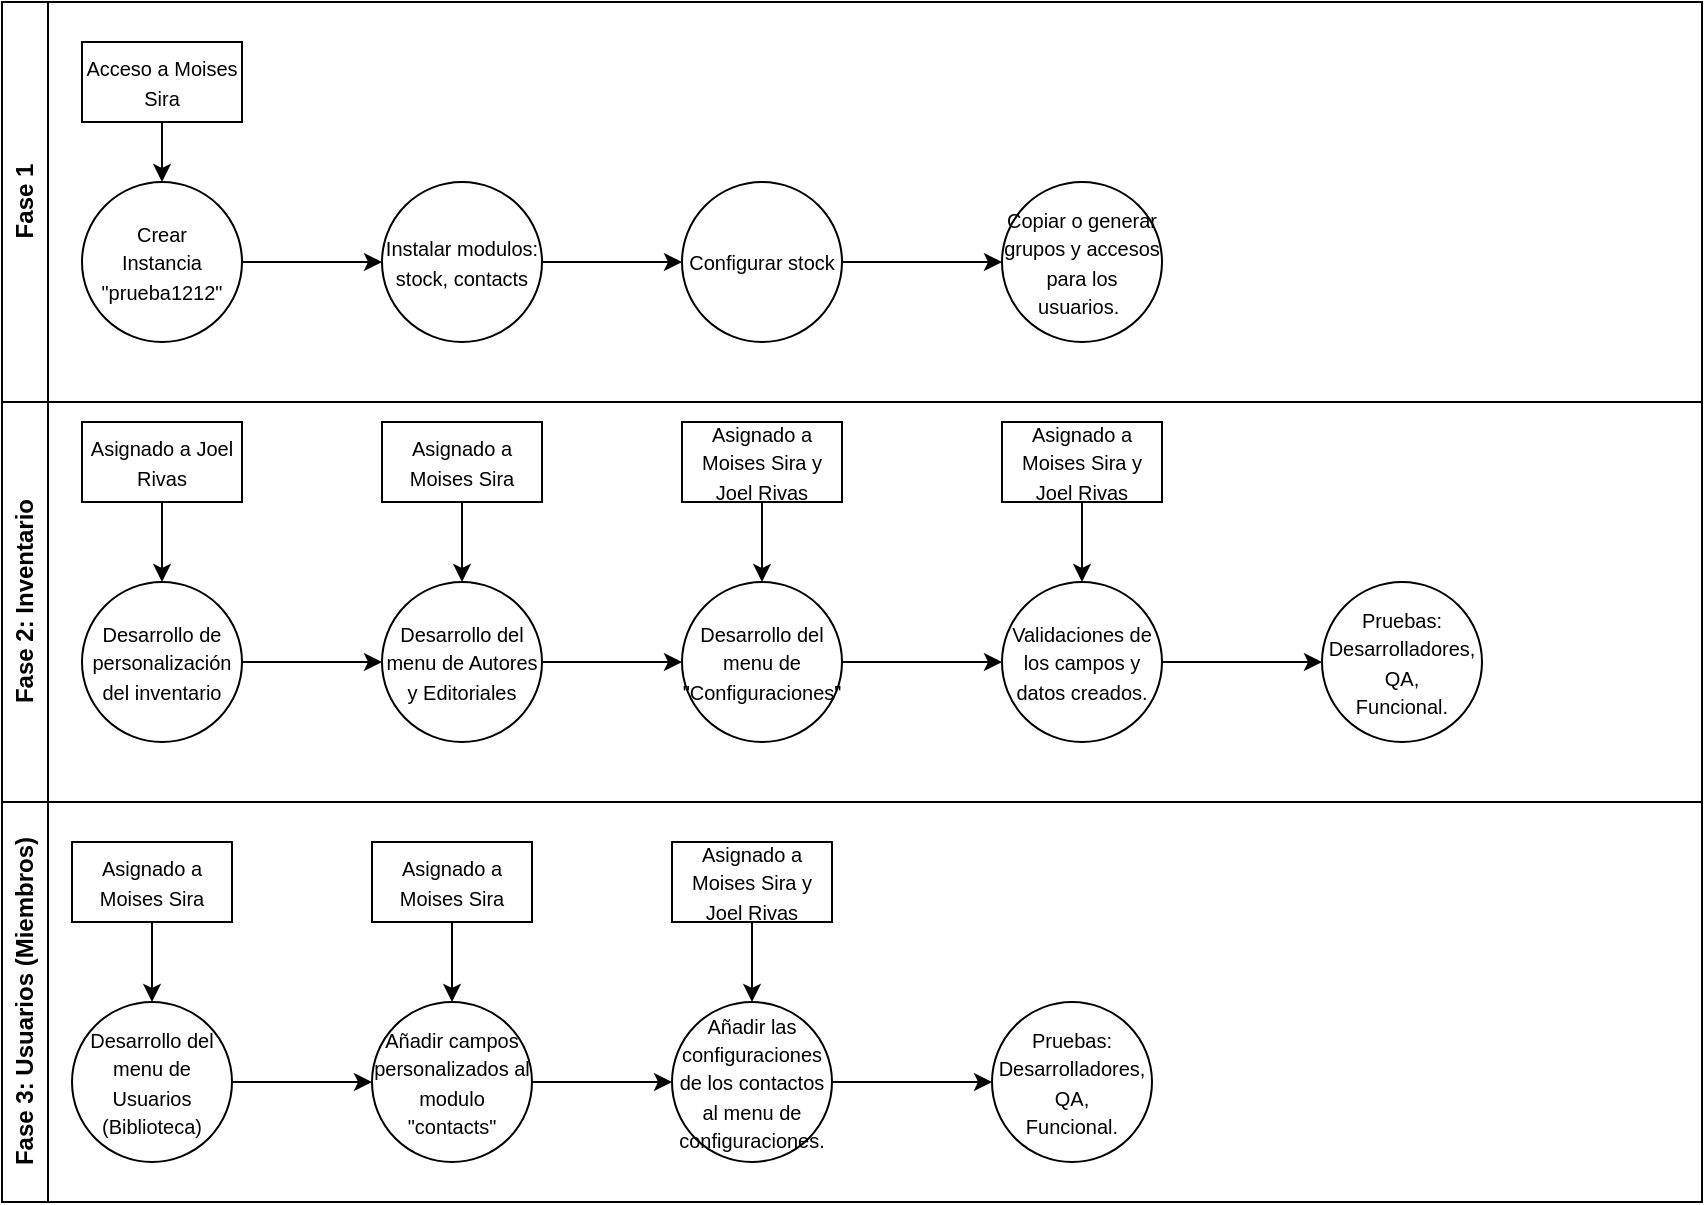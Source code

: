 <mxfile version="20.6.2" type="github">
  <diagram id="kgpKYQtTHZ0yAKxKKP6v" name="Page-1">
    <mxGraphModel dx="942" dy="640" grid="1" gridSize="10" guides="1" tooltips="1" connect="1" arrows="1" fold="1" page="1" pageScale="1" pageWidth="850" pageHeight="1100" math="0" shadow="0">
      <root>
        <mxCell id="0" />
        <mxCell id="1" parent="0" />
        <mxCell id="xgQsiTBr6rp2fh7jCePE-2" value="Fase 1" style="swimlane;horizontal=0;whiteSpace=wrap;html=1;" vertex="1" parent="1">
          <mxGeometry width="850" height="200" as="geometry" />
        </mxCell>
        <mxCell id="xgQsiTBr6rp2fh7jCePE-9" value="" style="edgeStyle=orthogonalEdgeStyle;rounded=0;orthogonalLoop=1;jettySize=auto;html=1;fontSize=10;" edge="1" parent="xgQsiTBr6rp2fh7jCePE-2" source="xgQsiTBr6rp2fh7jCePE-7" target="xgQsiTBr6rp2fh7jCePE-8">
          <mxGeometry relative="1" as="geometry" />
        </mxCell>
        <mxCell id="xgQsiTBr6rp2fh7jCePE-15" value="" style="edgeStyle=orthogonalEdgeStyle;rounded=0;orthogonalLoop=1;jettySize=auto;html=1;fontSize=10;" edge="1" parent="xgQsiTBr6rp2fh7jCePE-2" source="xgQsiTBr6rp2fh7jCePE-14" target="xgQsiTBr6rp2fh7jCePE-7">
          <mxGeometry relative="1" as="geometry" />
        </mxCell>
        <mxCell id="xgQsiTBr6rp2fh7jCePE-7" value="&lt;font style=&quot;font-size: 10px;&quot;&gt;Crear&lt;br&gt;Instancia&lt;br&gt;&quot;prueba1212&quot;&lt;/font&gt;" style="ellipse;whiteSpace=wrap;html=1;aspect=fixed;" vertex="1" parent="xgQsiTBr6rp2fh7jCePE-2">
          <mxGeometry x="40" y="90" width="80" height="80" as="geometry" />
        </mxCell>
        <mxCell id="xgQsiTBr6rp2fh7jCePE-11" value="" style="edgeStyle=orthogonalEdgeStyle;rounded=0;orthogonalLoop=1;jettySize=auto;html=1;fontSize=10;" edge="1" parent="xgQsiTBr6rp2fh7jCePE-2" source="xgQsiTBr6rp2fh7jCePE-8" target="xgQsiTBr6rp2fh7jCePE-10">
          <mxGeometry relative="1" as="geometry" />
        </mxCell>
        <mxCell id="xgQsiTBr6rp2fh7jCePE-8" value="&lt;font style=&quot;font-size: 10px;&quot;&gt;Instalar modulos:&lt;br&gt;stock, contacts&lt;/font&gt;" style="ellipse;whiteSpace=wrap;html=1;aspect=fixed;" vertex="1" parent="xgQsiTBr6rp2fh7jCePE-2">
          <mxGeometry x="190" y="90" width="80" height="80" as="geometry" />
        </mxCell>
        <mxCell id="xgQsiTBr6rp2fh7jCePE-47" value="" style="edgeStyle=orthogonalEdgeStyle;rounded=0;orthogonalLoop=1;jettySize=auto;html=1;fontSize=10;" edge="1" parent="xgQsiTBr6rp2fh7jCePE-2" source="xgQsiTBr6rp2fh7jCePE-10" target="xgQsiTBr6rp2fh7jCePE-46">
          <mxGeometry relative="1" as="geometry" />
        </mxCell>
        <mxCell id="xgQsiTBr6rp2fh7jCePE-10" value="&lt;font style=&quot;font-size: 10px;&quot;&gt;Configurar stock&lt;/font&gt;" style="ellipse;whiteSpace=wrap;html=1;aspect=fixed;" vertex="1" parent="xgQsiTBr6rp2fh7jCePE-2">
          <mxGeometry x="340" y="90" width="80" height="80" as="geometry" />
        </mxCell>
        <mxCell id="xgQsiTBr6rp2fh7jCePE-14" value="&lt;font style=&quot;font-size: 10px;&quot;&gt;Acceso a Moises Sira&lt;/font&gt;" style="whiteSpace=wrap;html=1;" vertex="1" parent="xgQsiTBr6rp2fh7jCePE-2">
          <mxGeometry x="40" y="20" width="80" height="40" as="geometry" />
        </mxCell>
        <mxCell id="xgQsiTBr6rp2fh7jCePE-46" value="&lt;font style=&quot;font-size: 10px;&quot;&gt;Copiar o generar grupos y accesos para los usuarios.&lt;/font&gt;&amp;nbsp; " style="ellipse;whiteSpace=wrap;html=1;aspect=fixed;" vertex="1" parent="xgQsiTBr6rp2fh7jCePE-2">
          <mxGeometry x="500" y="90" width="80" height="80" as="geometry" />
        </mxCell>
        <mxCell id="xgQsiTBr6rp2fh7jCePE-3" value="Fase 2: Inventario" style="swimlane;horizontal=0;whiteSpace=wrap;html=1;" vertex="1" parent="1">
          <mxGeometry y="200" width="850" height="200" as="geometry" />
        </mxCell>
        <mxCell id="xgQsiTBr6rp2fh7jCePE-17" value="&lt;font style=&quot;font-size: 10px;&quot;&gt;Desarrollo de personalización del inventario&lt;/font&gt;" style="ellipse;whiteSpace=wrap;html=1;aspect=fixed;" vertex="1" parent="xgQsiTBr6rp2fh7jCePE-3">
          <mxGeometry x="40" y="90" width="80" height="80" as="geometry" />
        </mxCell>
        <mxCell id="xgQsiTBr6rp2fh7jCePE-19" value="&lt;font style=&quot;font-size: 10px;&quot;&gt;Desarrollo del menu de Autores y Editoriales&lt;/font&gt;" style="ellipse;whiteSpace=wrap;html=1;aspect=fixed;" vertex="1" parent="xgQsiTBr6rp2fh7jCePE-3">
          <mxGeometry x="190" y="90" width="80" height="80" as="geometry" />
        </mxCell>
        <mxCell id="xgQsiTBr6rp2fh7jCePE-16" value="" style="edgeStyle=orthogonalEdgeStyle;rounded=0;orthogonalLoop=1;jettySize=auto;html=1;fontSize=10;" edge="1" parent="xgQsiTBr6rp2fh7jCePE-3" source="xgQsiTBr6rp2fh7jCePE-17" target="xgQsiTBr6rp2fh7jCePE-19">
          <mxGeometry relative="1" as="geometry" />
        </mxCell>
        <mxCell id="xgQsiTBr6rp2fh7jCePE-28" value="" style="edgeStyle=orthogonalEdgeStyle;rounded=0;orthogonalLoop=1;jettySize=auto;html=1;fontSize=10;" edge="1" parent="xgQsiTBr6rp2fh7jCePE-3" source="xgQsiTBr6rp2fh7jCePE-20" target="xgQsiTBr6rp2fh7jCePE-27">
          <mxGeometry relative="1" as="geometry" />
        </mxCell>
        <mxCell id="xgQsiTBr6rp2fh7jCePE-20" value="&lt;font style=&quot;font-size: 10px;&quot;&gt;Desarrollo del menu de &quot;Configuraciones&quot;&lt;br&gt;&lt;/font&gt;" style="ellipse;whiteSpace=wrap;html=1;aspect=fixed;" vertex="1" parent="xgQsiTBr6rp2fh7jCePE-3">
          <mxGeometry x="340" y="90" width="80" height="80" as="geometry" />
        </mxCell>
        <mxCell id="xgQsiTBr6rp2fh7jCePE-18" value="" style="edgeStyle=orthogonalEdgeStyle;rounded=0;orthogonalLoop=1;jettySize=auto;html=1;fontSize=10;" edge="1" parent="xgQsiTBr6rp2fh7jCePE-3" source="xgQsiTBr6rp2fh7jCePE-19" target="xgQsiTBr6rp2fh7jCePE-20">
          <mxGeometry relative="1" as="geometry" />
        </mxCell>
        <mxCell id="xgQsiTBr6rp2fh7jCePE-22" value="" style="edgeStyle=orthogonalEdgeStyle;rounded=0;orthogonalLoop=1;jettySize=auto;html=1;fontSize=10;" edge="1" parent="xgQsiTBr6rp2fh7jCePE-3" source="xgQsiTBr6rp2fh7jCePE-21" target="xgQsiTBr6rp2fh7jCePE-17">
          <mxGeometry relative="1" as="geometry" />
        </mxCell>
        <mxCell id="xgQsiTBr6rp2fh7jCePE-21" value="&lt;font style=&quot;font-size: 10px;&quot;&gt;Asignado a Joel Rivas&lt;/font&gt;" style="whiteSpace=wrap;html=1;" vertex="1" parent="xgQsiTBr6rp2fh7jCePE-3">
          <mxGeometry x="40" y="10" width="80" height="40" as="geometry" />
        </mxCell>
        <mxCell id="xgQsiTBr6rp2fh7jCePE-24" value="" style="edgeStyle=orthogonalEdgeStyle;rounded=0;orthogonalLoop=1;jettySize=auto;html=1;fontSize=10;" edge="1" parent="xgQsiTBr6rp2fh7jCePE-3" source="xgQsiTBr6rp2fh7jCePE-23" target="xgQsiTBr6rp2fh7jCePE-19">
          <mxGeometry relative="1" as="geometry" />
        </mxCell>
        <mxCell id="xgQsiTBr6rp2fh7jCePE-23" value="&lt;font style=&quot;font-size: 10px;&quot;&gt;Asignado a Moises Sira&lt;br&gt;&lt;/font&gt;" style="whiteSpace=wrap;html=1;" vertex="1" parent="xgQsiTBr6rp2fh7jCePE-3">
          <mxGeometry x="190" y="10" width="80" height="40" as="geometry" />
        </mxCell>
        <mxCell id="xgQsiTBr6rp2fh7jCePE-26" value="" style="edgeStyle=orthogonalEdgeStyle;rounded=0;orthogonalLoop=1;jettySize=auto;html=1;fontSize=10;" edge="1" parent="xgQsiTBr6rp2fh7jCePE-3" source="xgQsiTBr6rp2fh7jCePE-25" target="xgQsiTBr6rp2fh7jCePE-20">
          <mxGeometry relative="1" as="geometry" />
        </mxCell>
        <mxCell id="xgQsiTBr6rp2fh7jCePE-25" value="&lt;font style=&quot;font-size: 10px;&quot;&gt;Asignado a Moises Sira y Joel Rivas&lt;br&gt;&lt;/font&gt;" style="whiteSpace=wrap;html=1;" vertex="1" parent="xgQsiTBr6rp2fh7jCePE-3">
          <mxGeometry x="340" y="10" width="80" height="40" as="geometry" />
        </mxCell>
        <mxCell id="xgQsiTBr6rp2fh7jCePE-43" value="" style="edgeStyle=orthogonalEdgeStyle;rounded=0;orthogonalLoop=1;jettySize=auto;html=1;fontSize=10;" edge="1" parent="xgQsiTBr6rp2fh7jCePE-3" source="xgQsiTBr6rp2fh7jCePE-27" target="xgQsiTBr6rp2fh7jCePE-42">
          <mxGeometry relative="1" as="geometry" />
        </mxCell>
        <mxCell id="xgQsiTBr6rp2fh7jCePE-27" value="&lt;font style=&quot;font-size: 10px;&quot;&gt;&lt;font style=&quot;font-size: 10px;&quot;&gt;Validaciones de los campos y datos creados&lt;/font&gt;.&lt;/font&gt;" style="ellipse;whiteSpace=wrap;html=1;aspect=fixed;" vertex="1" parent="xgQsiTBr6rp2fh7jCePE-3">
          <mxGeometry x="500" y="90" width="80" height="80" as="geometry" />
        </mxCell>
        <mxCell id="xgQsiTBr6rp2fh7jCePE-42" value="&lt;font style=&quot;font-size: 10px;&quot;&gt;Pruebas:&lt;br&gt;Desarrolladores,&lt;br&gt;QA,&lt;br&gt;Funcional.&lt;br&gt;&lt;/font&gt;" style="ellipse;whiteSpace=wrap;html=1;aspect=fixed;" vertex="1" parent="xgQsiTBr6rp2fh7jCePE-3">
          <mxGeometry x="660" y="90" width="80" height="80" as="geometry" />
        </mxCell>
        <mxCell id="xgQsiTBr6rp2fh7jCePE-45" value="" style="edgeStyle=orthogonalEdgeStyle;rounded=0;orthogonalLoop=1;jettySize=auto;html=1;fontSize=10;" edge="1" parent="xgQsiTBr6rp2fh7jCePE-3" source="xgQsiTBr6rp2fh7jCePE-44" target="xgQsiTBr6rp2fh7jCePE-27">
          <mxGeometry relative="1" as="geometry" />
        </mxCell>
        <mxCell id="xgQsiTBr6rp2fh7jCePE-44" value="&lt;font style=&quot;font-size: 10px;&quot;&gt;Asignado a Moises Sira y Joel Rivas&lt;br&gt;&lt;/font&gt;" style="whiteSpace=wrap;html=1;" vertex="1" parent="xgQsiTBr6rp2fh7jCePE-3">
          <mxGeometry x="500" y="10" width="80" height="40" as="geometry" />
        </mxCell>
        <mxCell id="xgQsiTBr6rp2fh7jCePE-4" value="Fase 3: Usuarios (Miembros)" style="swimlane;horizontal=0;whiteSpace=wrap;html=1;" vertex="1" parent="1">
          <mxGeometry y="400" width="850" height="200" as="geometry" />
        </mxCell>
        <mxCell id="xgQsiTBr6rp2fh7jCePE-29" value="&lt;font style=&quot;font-size: 10px;&quot;&gt;Desarrollo del menu de Usuarios (Biblioteca)&lt;br&gt;&lt;/font&gt;" style="ellipse;whiteSpace=wrap;html=1;aspect=fixed;" vertex="1" parent="xgQsiTBr6rp2fh7jCePE-4">
          <mxGeometry x="35" y="100" width="80" height="80" as="geometry" />
        </mxCell>
        <mxCell id="xgQsiTBr6rp2fh7jCePE-30" value="&lt;font style=&quot;font-size: 10px;&quot;&gt;Añadir campos personalizados al modulo &quot;contacts&quot;&lt;/font&gt;" style="ellipse;whiteSpace=wrap;html=1;aspect=fixed;" vertex="1" parent="xgQsiTBr6rp2fh7jCePE-4">
          <mxGeometry x="185" y="100" width="80" height="80" as="geometry" />
        </mxCell>
        <mxCell id="xgQsiTBr6rp2fh7jCePE-31" value="" style="edgeStyle=orthogonalEdgeStyle;rounded=0;orthogonalLoop=1;jettySize=auto;html=1;fontSize=10;" edge="1" parent="xgQsiTBr6rp2fh7jCePE-4" source="xgQsiTBr6rp2fh7jCePE-29" target="xgQsiTBr6rp2fh7jCePE-30">
          <mxGeometry relative="1" as="geometry" />
        </mxCell>
        <mxCell id="xgQsiTBr6rp2fh7jCePE-33" value="&lt;font style=&quot;font-size: 10px;&quot;&gt;Añadir las configuraciones de los contactos al menu de configuraciones.&lt;/font&gt;" style="ellipse;whiteSpace=wrap;html=1;aspect=fixed;" vertex="1" parent="xgQsiTBr6rp2fh7jCePE-4">
          <mxGeometry x="335" y="100" width="80" height="80" as="geometry" />
        </mxCell>
        <mxCell id="xgQsiTBr6rp2fh7jCePE-34" value="" style="edgeStyle=orthogonalEdgeStyle;rounded=0;orthogonalLoop=1;jettySize=auto;html=1;fontSize=10;" edge="1" parent="xgQsiTBr6rp2fh7jCePE-4" source="xgQsiTBr6rp2fh7jCePE-30" target="xgQsiTBr6rp2fh7jCePE-33">
          <mxGeometry relative="1" as="geometry" />
        </mxCell>
        <mxCell id="xgQsiTBr6rp2fh7jCePE-35" value="" style="edgeStyle=orthogonalEdgeStyle;rounded=0;orthogonalLoop=1;jettySize=auto;html=1;fontSize=10;" edge="1" parent="xgQsiTBr6rp2fh7jCePE-4" source="xgQsiTBr6rp2fh7jCePE-36" target="xgQsiTBr6rp2fh7jCePE-29">
          <mxGeometry relative="1" as="geometry" />
        </mxCell>
        <mxCell id="xgQsiTBr6rp2fh7jCePE-36" value="&lt;font style=&quot;font-size: 10px;&quot;&gt;Asignado a Moises Sira&lt;br&gt;&lt;/font&gt;" style="whiteSpace=wrap;html=1;" vertex="1" parent="xgQsiTBr6rp2fh7jCePE-4">
          <mxGeometry x="35" y="20" width="80" height="40" as="geometry" />
        </mxCell>
        <mxCell id="xgQsiTBr6rp2fh7jCePE-37" value="" style="edgeStyle=orthogonalEdgeStyle;rounded=0;orthogonalLoop=1;jettySize=auto;html=1;fontSize=10;" edge="1" parent="xgQsiTBr6rp2fh7jCePE-4" source="xgQsiTBr6rp2fh7jCePE-38" target="xgQsiTBr6rp2fh7jCePE-30">
          <mxGeometry relative="1" as="geometry" />
        </mxCell>
        <mxCell id="xgQsiTBr6rp2fh7jCePE-38" value="&lt;font style=&quot;font-size: 10px;&quot;&gt;Asignado a Moises Sira&lt;br&gt;&lt;/font&gt;" style="whiteSpace=wrap;html=1;" vertex="1" parent="xgQsiTBr6rp2fh7jCePE-4">
          <mxGeometry x="185" y="20" width="80" height="40" as="geometry" />
        </mxCell>
        <mxCell id="xgQsiTBr6rp2fh7jCePE-39" value="" style="edgeStyle=orthogonalEdgeStyle;rounded=0;orthogonalLoop=1;jettySize=auto;html=1;fontSize=10;" edge="1" parent="xgQsiTBr6rp2fh7jCePE-4" source="xgQsiTBr6rp2fh7jCePE-40" target="xgQsiTBr6rp2fh7jCePE-33">
          <mxGeometry relative="1" as="geometry" />
        </mxCell>
        <mxCell id="xgQsiTBr6rp2fh7jCePE-40" value="&lt;font style=&quot;font-size: 10px;&quot;&gt;Asignado a Moises Sira y Joel Rivas&lt;br&gt;&lt;/font&gt;" style="whiteSpace=wrap;html=1;" vertex="1" parent="xgQsiTBr6rp2fh7jCePE-4">
          <mxGeometry x="335" y="20" width="80" height="40" as="geometry" />
        </mxCell>
        <mxCell id="xgQsiTBr6rp2fh7jCePE-41" value="&lt;font style=&quot;font-size: 10px;&quot;&gt;Pruebas:&lt;br&gt;Desarrolladores,&lt;br&gt;QA,&lt;br&gt;Funcional.&lt;br&gt;&lt;/font&gt;" style="ellipse;whiteSpace=wrap;html=1;aspect=fixed;" vertex="1" parent="xgQsiTBr6rp2fh7jCePE-4">
          <mxGeometry x="495" y="100" width="80" height="80" as="geometry" />
        </mxCell>
        <mxCell id="xgQsiTBr6rp2fh7jCePE-32" value="" style="edgeStyle=orthogonalEdgeStyle;rounded=0;orthogonalLoop=1;jettySize=auto;html=1;fontSize=10;" edge="1" parent="xgQsiTBr6rp2fh7jCePE-4" source="xgQsiTBr6rp2fh7jCePE-33" target="xgQsiTBr6rp2fh7jCePE-41">
          <mxGeometry relative="1" as="geometry" />
        </mxCell>
      </root>
    </mxGraphModel>
  </diagram>
</mxfile>
